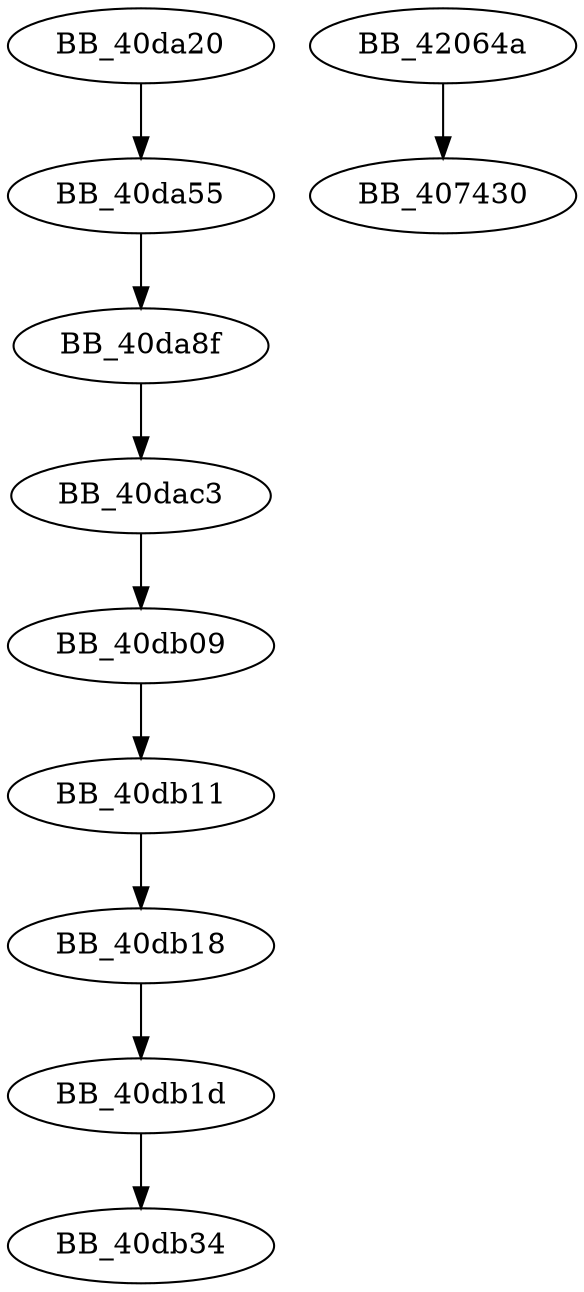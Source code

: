 DiGraph sub_40DA20{
BB_40da20->BB_40da55
BB_40da55->BB_40da8f
BB_40da8f->BB_40dac3
BB_40dac3->BB_40db09
BB_40db09->BB_40db11
BB_40db11->BB_40db18
BB_40db18->BB_40db1d
BB_40db1d->BB_40db34
BB_42064a->BB_407430
}
